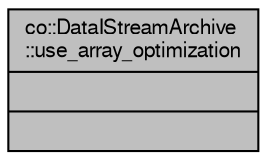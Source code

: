 digraph G
{
  edge [fontname="FreeSans",fontsize="10",labelfontname="FreeSans",labelfontsize="10"];
  node [fontname="FreeSans",fontsize="10",shape=record];
  Node1 [label="{co::DataIStreamArchive\l::use_array_optimization\n||}",height=0.2,width=0.4,color="black", fillcolor="grey75", style="filled" fontcolor="black"];
}
